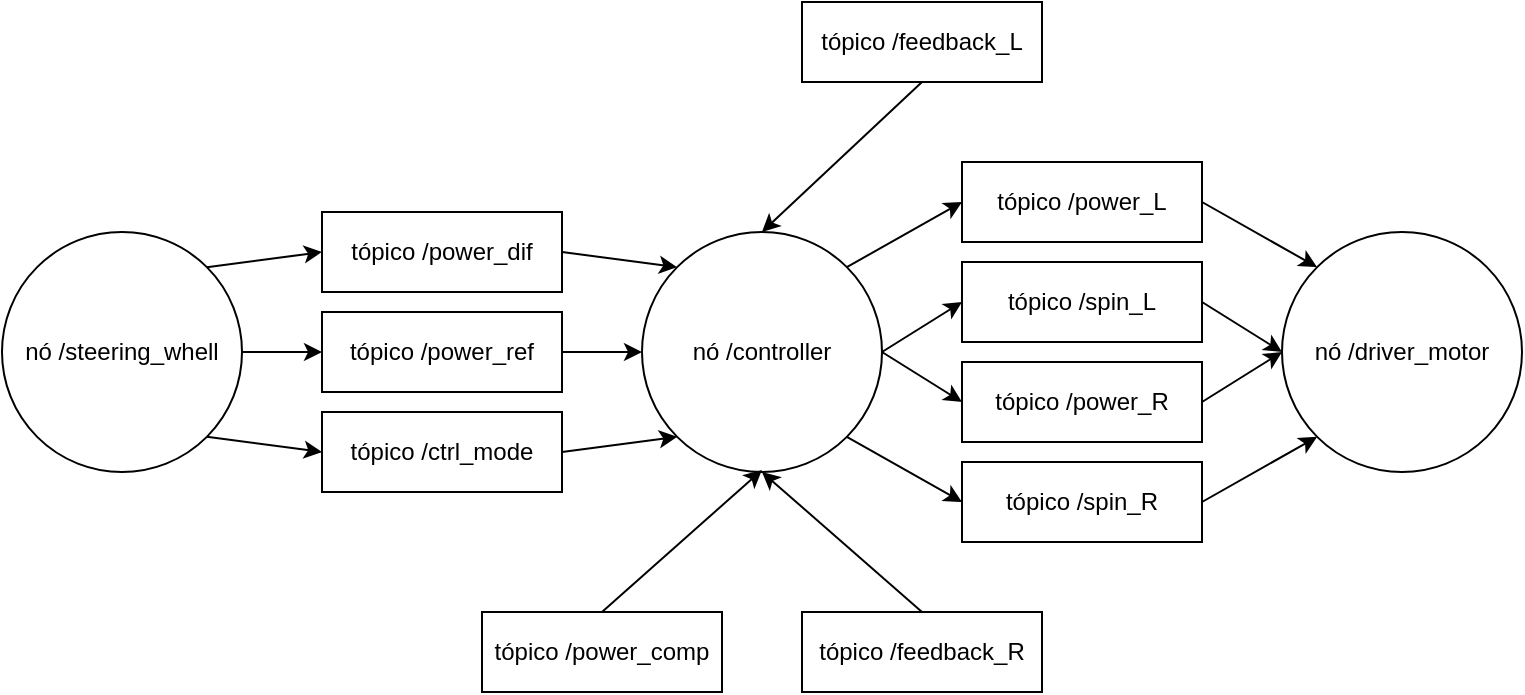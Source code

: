 <mxfile version="12.2.3" type="github" pages="1"><diagram id="voty-P2M4i4SSjBRT-YD" name="Page-1"><mxGraphModel dx="1581" dy="762" grid="1" gridSize="10" guides="1" tooltips="1" connect="1" arrows="1" fold="1" page="1" pageScale="1" pageWidth="827" pageHeight="1169" math="0" shadow="0"><root><mxCell id="0"/><mxCell id="1" parent="0"/><mxCell id="am6L8ZUR9mRET8gLfico-1" value="nó /steering_whell" style="ellipse;whiteSpace=wrap;html=1;aspect=fixed;" vertex="1" parent="1"><mxGeometry x="40" y="235" width="120" height="120" as="geometry"/></mxCell><mxCell id="am6L8ZUR9mRET8gLfico-2" value="nó /controller" style="ellipse;whiteSpace=wrap;html=1;aspect=fixed;" vertex="1" parent="1"><mxGeometry x="360" y="235" width="120" height="120" as="geometry"/></mxCell><mxCell id="am6L8ZUR9mRET8gLfico-3" value="nó /driver_motor" style="ellipse;whiteSpace=wrap;html=1;aspect=fixed;" vertex="1" parent="1"><mxGeometry x="680" y="235" width="120" height="120" as="geometry"/></mxCell><mxCell id="am6L8ZUR9mRET8gLfico-4" value="tópico /power_ref" style="rounded=0;whiteSpace=wrap;html=1;" vertex="1" parent="1"><mxGeometry x="200" y="275" width="120" height="40" as="geometry"/></mxCell><mxCell id="am6L8ZUR9mRET8gLfico-5" value="tópico /power_dif" style="rounded=0;whiteSpace=wrap;html=1;" vertex="1" parent="1"><mxGeometry x="200" y="225" width="120" height="40" as="geometry"/></mxCell><mxCell id="am6L8ZUR9mRET8gLfico-6" value="tópico /ctrl_mode" style="rounded=0;whiteSpace=wrap;html=1;" vertex="1" parent="1"><mxGeometry x="200" y="325" width="120" height="40" as="geometry"/></mxCell><mxCell id="am6L8ZUR9mRET8gLfico-7" value="tópico /power_L" style="rounded=0;whiteSpace=wrap;html=1;" vertex="1" parent="1"><mxGeometry x="520" y="200" width="120" height="40" as="geometry"/></mxCell><mxCell id="am6L8ZUR9mRET8gLfico-8" value="tópico /spin_L" style="rounded=0;whiteSpace=wrap;html=1;" vertex="1" parent="1"><mxGeometry x="520" y="250" width="120" height="40" as="geometry"/></mxCell><mxCell id="am6L8ZUR9mRET8gLfico-9" value="tópico /power_R" style="rounded=0;whiteSpace=wrap;html=1;" vertex="1" parent="1"><mxGeometry x="520" y="300" width="120" height="40" as="geometry"/></mxCell><mxCell id="am6L8ZUR9mRET8gLfico-10" value="tópico /spin_R" style="rounded=0;whiteSpace=wrap;html=1;" vertex="1" parent="1"><mxGeometry x="520" y="350" width="120" height="40" as="geometry"/></mxCell><mxCell id="am6L8ZUR9mRET8gLfico-11" value="" style="endArrow=classic;html=1;entryX=0;entryY=0.5;entryDx=0;entryDy=0;exitX=1;exitY=0;exitDx=0;exitDy=0;" edge="1" parent="1" source="am6L8ZUR9mRET8gLfico-1" target="am6L8ZUR9mRET8gLfico-5"><mxGeometry width="50" height="50" relative="1" as="geometry"><mxPoint x="40" y="455" as="sourcePoint"/><mxPoint x="90" y="405" as="targetPoint"/></mxGeometry></mxCell><mxCell id="am6L8ZUR9mRET8gLfico-12" value="" style="endArrow=classic;html=1;entryX=0;entryY=0.5;entryDx=0;entryDy=0;exitX=1;exitY=1;exitDx=0;exitDy=0;" edge="1" parent="1" source="am6L8ZUR9mRET8gLfico-1" target="am6L8ZUR9mRET8gLfico-6"><mxGeometry width="50" height="50" relative="1" as="geometry"><mxPoint x="40" y="455" as="sourcePoint"/><mxPoint x="90" y="405" as="targetPoint"/></mxGeometry></mxCell><mxCell id="am6L8ZUR9mRET8gLfico-13" value="" style="endArrow=classic;html=1;entryX=0;entryY=0.5;entryDx=0;entryDy=0;exitX=1;exitY=0.5;exitDx=0;exitDy=0;" edge="1" parent="1" source="am6L8ZUR9mRET8gLfico-1" target="am6L8ZUR9mRET8gLfico-4"><mxGeometry width="50" height="50" relative="1" as="geometry"><mxPoint x="40" y="455" as="sourcePoint"/><mxPoint x="90" y="405" as="targetPoint"/></mxGeometry></mxCell><mxCell id="am6L8ZUR9mRET8gLfico-14" value="" style="endArrow=classic;html=1;entryX=0;entryY=0.5;entryDx=0;entryDy=0;exitX=1;exitY=0.5;exitDx=0;exitDy=0;" edge="1" parent="1" source="am6L8ZUR9mRET8gLfico-4" target="am6L8ZUR9mRET8gLfico-2"><mxGeometry width="50" height="50" relative="1" as="geometry"><mxPoint x="40" y="455" as="sourcePoint"/><mxPoint x="90" y="405" as="targetPoint"/></mxGeometry></mxCell><mxCell id="am6L8ZUR9mRET8gLfico-15" value="" style="endArrow=classic;html=1;entryX=0;entryY=0;entryDx=0;entryDy=0;exitX=1;exitY=0.5;exitDx=0;exitDy=0;" edge="1" parent="1" source="am6L8ZUR9mRET8gLfico-5" target="am6L8ZUR9mRET8gLfico-2"><mxGeometry width="50" height="50" relative="1" as="geometry"><mxPoint x="40" y="455" as="sourcePoint"/><mxPoint x="90" y="405" as="targetPoint"/></mxGeometry></mxCell><mxCell id="am6L8ZUR9mRET8gLfico-16" value="" style="endArrow=classic;html=1;entryX=0;entryY=1;entryDx=0;entryDy=0;exitX=1;exitY=0.5;exitDx=0;exitDy=0;" edge="1" parent="1" source="am6L8ZUR9mRET8gLfico-6" target="am6L8ZUR9mRET8gLfico-2"><mxGeometry width="50" height="50" relative="1" as="geometry"><mxPoint x="40" y="455" as="sourcePoint"/><mxPoint x="90" y="405" as="targetPoint"/></mxGeometry></mxCell><mxCell id="am6L8ZUR9mRET8gLfico-17" value="" style="endArrow=classic;html=1;entryX=0;entryY=0.5;entryDx=0;entryDy=0;exitX=1;exitY=0;exitDx=0;exitDy=0;" edge="1" parent="1" source="am6L8ZUR9mRET8gLfico-2" target="am6L8ZUR9mRET8gLfico-7"><mxGeometry width="50" height="50" relative="1" as="geometry"><mxPoint x="40" y="455" as="sourcePoint"/><mxPoint x="90" y="405" as="targetPoint"/></mxGeometry></mxCell><mxCell id="am6L8ZUR9mRET8gLfico-18" value="" style="endArrow=classic;html=1;entryX=0;entryY=0.5;entryDx=0;entryDy=0;exitX=1;exitY=1;exitDx=0;exitDy=0;" edge="1" parent="1" source="am6L8ZUR9mRET8gLfico-2" target="am6L8ZUR9mRET8gLfico-10"><mxGeometry width="50" height="50" relative="1" as="geometry"><mxPoint x="40" y="455" as="sourcePoint"/><mxPoint x="90" y="405" as="targetPoint"/></mxGeometry></mxCell><mxCell id="am6L8ZUR9mRET8gLfico-19" value="" style="endArrow=classic;html=1;entryX=0;entryY=0.5;entryDx=0;entryDy=0;exitX=1;exitY=0.5;exitDx=0;exitDy=0;" edge="1" parent="1" source="am6L8ZUR9mRET8gLfico-2" target="am6L8ZUR9mRET8gLfico-9"><mxGeometry width="50" height="50" relative="1" as="geometry"><mxPoint x="40" y="455" as="sourcePoint"/><mxPoint x="90" y="405" as="targetPoint"/></mxGeometry></mxCell><mxCell id="am6L8ZUR9mRET8gLfico-20" value="" style="endArrow=classic;html=1;entryX=0;entryY=0.5;entryDx=0;entryDy=0;" edge="1" parent="1" target="am6L8ZUR9mRET8gLfico-8"><mxGeometry width="50" height="50" relative="1" as="geometry"><mxPoint x="480" y="295" as="sourcePoint"/><mxPoint x="90" y="405" as="targetPoint"/></mxGeometry></mxCell><mxCell id="am6L8ZUR9mRET8gLfico-21" value="" style="endArrow=classic;html=1;entryX=0;entryY=0;entryDx=0;entryDy=0;exitX=1;exitY=0.5;exitDx=0;exitDy=0;" edge="1" parent="1" source="am6L8ZUR9mRET8gLfico-7" target="am6L8ZUR9mRET8gLfico-3"><mxGeometry width="50" height="50" relative="1" as="geometry"><mxPoint x="40" y="465" as="sourcePoint"/><mxPoint x="90" y="415" as="targetPoint"/></mxGeometry></mxCell><mxCell id="am6L8ZUR9mRET8gLfico-22" value="" style="endArrow=classic;html=1;entryX=0;entryY=1;entryDx=0;entryDy=0;exitX=1;exitY=0.5;exitDx=0;exitDy=0;" edge="1" parent="1" source="am6L8ZUR9mRET8gLfico-10" target="am6L8ZUR9mRET8gLfico-3"><mxGeometry width="50" height="50" relative="1" as="geometry"><mxPoint x="40" y="465" as="sourcePoint"/><mxPoint x="90" y="415" as="targetPoint"/></mxGeometry></mxCell><mxCell id="am6L8ZUR9mRET8gLfico-23" value="" style="endArrow=classic;html=1;entryX=0;entryY=0.5;entryDx=0;entryDy=0;exitX=1;exitY=0.5;exitDx=0;exitDy=0;" edge="1" parent="1" source="am6L8ZUR9mRET8gLfico-9" target="am6L8ZUR9mRET8gLfico-3"><mxGeometry width="50" height="50" relative="1" as="geometry"><mxPoint x="40" y="465" as="sourcePoint"/><mxPoint x="90" y="415" as="targetPoint"/></mxGeometry></mxCell><mxCell id="am6L8ZUR9mRET8gLfico-24" value="" style="endArrow=classic;html=1;entryX=0;entryY=0.5;entryDx=0;entryDy=0;exitX=1;exitY=0.5;exitDx=0;exitDy=0;" edge="1" parent="1" source="am6L8ZUR9mRET8gLfico-8" target="am6L8ZUR9mRET8gLfico-3"><mxGeometry width="50" height="50" relative="1" as="geometry"><mxPoint x="40" y="465" as="sourcePoint"/><mxPoint x="90" y="415" as="targetPoint"/></mxGeometry></mxCell><mxCell id="am6L8ZUR9mRET8gLfico-25" value="tópico /power_comp" style="rounded=0;whiteSpace=wrap;html=1;" vertex="1" parent="1"><mxGeometry x="280" y="425" width="120" height="40" as="geometry"/></mxCell><mxCell id="am6L8ZUR9mRET8gLfico-26" value="" style="endArrow=classic;html=1;exitX=0.5;exitY=0;exitDx=0;exitDy=0;" edge="1" parent="1" source="am6L8ZUR9mRET8gLfico-25"><mxGeometry width="50" height="50" relative="1" as="geometry"><mxPoint x="40" y="525" as="sourcePoint"/><mxPoint x="420" y="354" as="targetPoint"/></mxGeometry></mxCell><mxCell id="am6L8ZUR9mRET8gLfico-27" value="tópico /feedback_R" style="rounded=0;whiteSpace=wrap;html=1;" vertex="1" parent="1"><mxGeometry x="440" y="425" width="120" height="40" as="geometry"/></mxCell><mxCell id="am6L8ZUR9mRET8gLfico-28" value="" style="endArrow=classic;html=1;exitX=0.5;exitY=0;exitDx=0;exitDy=0;entryX=0.5;entryY=1;entryDx=0;entryDy=0;" edge="1" parent="1" source="am6L8ZUR9mRET8gLfico-27" target="am6L8ZUR9mRET8gLfico-2"><mxGeometry width="50" height="50" relative="1" as="geometry"><mxPoint x="350" y="425" as="sourcePoint"/><mxPoint x="450" y="365" as="targetPoint"/></mxGeometry></mxCell><mxCell id="am6L8ZUR9mRET8gLfico-30" value="tópico /feedback_L" style="rounded=0;whiteSpace=wrap;html=1;" vertex="1" parent="1"><mxGeometry x="440" y="120" width="120" height="40" as="geometry"/></mxCell><mxCell id="am6L8ZUR9mRET8gLfico-31" value="" style="endArrow=classic;html=1;entryX=0.5;entryY=0;entryDx=0;entryDy=0;exitX=0.5;exitY=1;exitDx=0;exitDy=0;" edge="1" parent="1" source="am6L8ZUR9mRET8gLfico-30" target="am6L8ZUR9mRET8gLfico-2"><mxGeometry width="50" height="50" relative="1" as="geometry"><mxPoint x="40" y="540" as="sourcePoint"/><mxPoint x="90" y="490" as="targetPoint"/></mxGeometry></mxCell></root></mxGraphModel></diagram></mxfile>